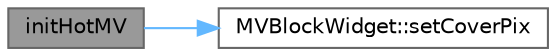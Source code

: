 digraph "initHotMV"
{
 // LATEX_PDF_SIZE
  bgcolor="transparent";
  edge [fontname=Helvetica,fontsize=10,labelfontname=Helvetica,labelfontsize=10];
  node [fontname=Helvetica,fontsize=10,shape=box,height=0.2,width=0.4];
  rankdir="LR";
  Node1 [id="Node000001",label="initHotMV",height=0.2,width=0.4,color="gray40", fillcolor="grey60", style="filled", fontcolor="black",tooltip="初始化热门 MV 分类"];
  Node1 -> Node2 [id="edge1_Node000001_Node000002",color="steelblue1",style="solid",tooltip=" "];
  Node2 [id="Node000002",label="MVBlockWidget::setCoverPix",height=0.2,width=0.4,color="grey40", fillcolor="white", style="filled",URL="$class_m_v_block_widget.html#a577e699921fb58de1d51f2352a6088e1",tooltip="设置封面图片"];
}
